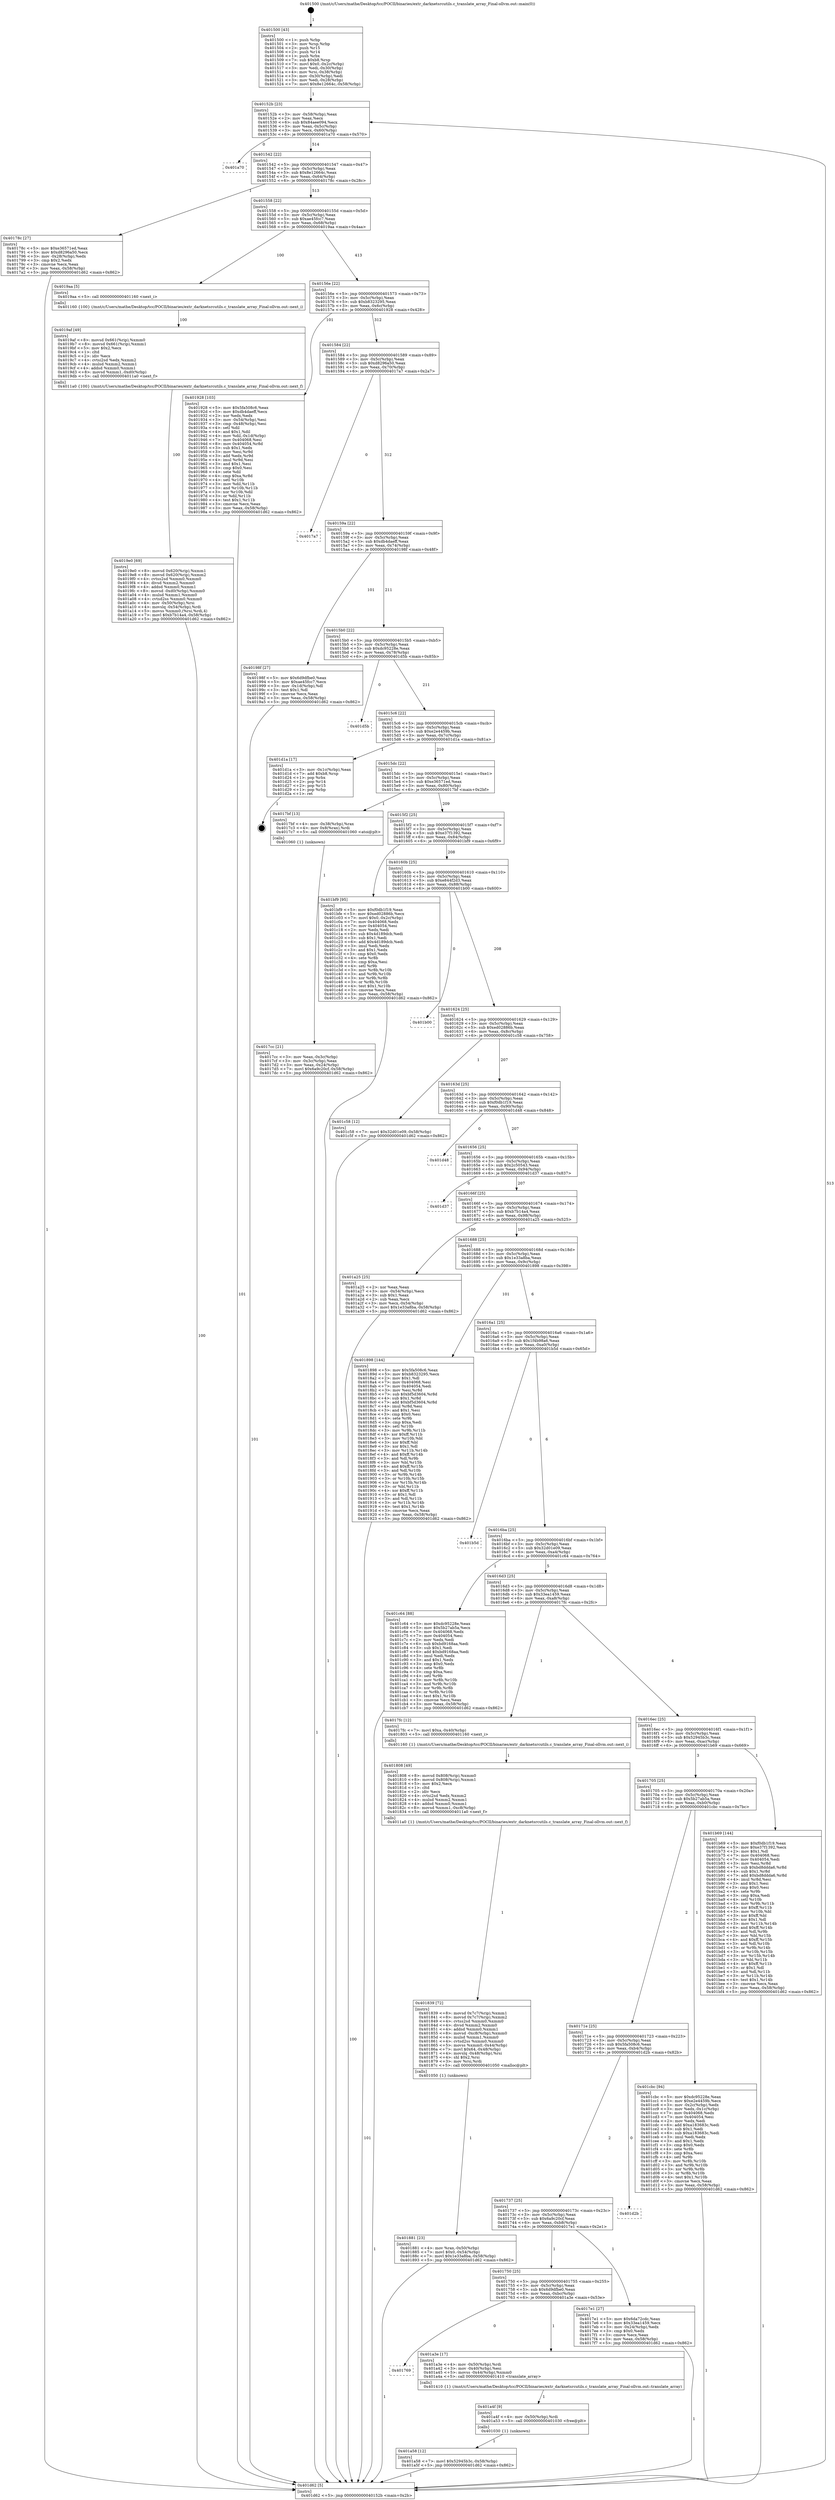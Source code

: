 digraph "0x401500" {
  label = "0x401500 (/mnt/c/Users/mathe/Desktop/tcc/POCII/binaries/extr_darknetsrcutils.c_translate_array_Final-ollvm.out::main(0))"
  labelloc = "t"
  node[shape=record]

  Entry [label="",width=0.3,height=0.3,shape=circle,fillcolor=black,style=filled]
  "0x40152b" [label="{
     0x40152b [23]\l
     | [instrs]\l
     &nbsp;&nbsp;0x40152b \<+3\>: mov -0x58(%rbp),%eax\l
     &nbsp;&nbsp;0x40152e \<+2\>: mov %eax,%ecx\l
     &nbsp;&nbsp;0x401530 \<+6\>: sub $0x84aee094,%ecx\l
     &nbsp;&nbsp;0x401536 \<+3\>: mov %eax,-0x5c(%rbp)\l
     &nbsp;&nbsp;0x401539 \<+3\>: mov %ecx,-0x60(%rbp)\l
     &nbsp;&nbsp;0x40153c \<+6\>: je 0000000000401a70 \<main+0x570\>\l
  }"]
  "0x401a70" [label="{
     0x401a70\l
  }", style=dashed]
  "0x401542" [label="{
     0x401542 [22]\l
     | [instrs]\l
     &nbsp;&nbsp;0x401542 \<+5\>: jmp 0000000000401547 \<main+0x47\>\l
     &nbsp;&nbsp;0x401547 \<+3\>: mov -0x5c(%rbp),%eax\l
     &nbsp;&nbsp;0x40154a \<+5\>: sub $0x8e12664c,%eax\l
     &nbsp;&nbsp;0x40154f \<+3\>: mov %eax,-0x64(%rbp)\l
     &nbsp;&nbsp;0x401552 \<+6\>: je 000000000040178c \<main+0x28c\>\l
  }"]
  Exit [label="",width=0.3,height=0.3,shape=circle,fillcolor=black,style=filled,peripheries=2]
  "0x40178c" [label="{
     0x40178c [27]\l
     | [instrs]\l
     &nbsp;&nbsp;0x40178c \<+5\>: mov $0xe36571ed,%eax\l
     &nbsp;&nbsp;0x401791 \<+5\>: mov $0xd8296a50,%ecx\l
     &nbsp;&nbsp;0x401796 \<+3\>: mov -0x28(%rbp),%edx\l
     &nbsp;&nbsp;0x401799 \<+3\>: cmp $0x2,%edx\l
     &nbsp;&nbsp;0x40179c \<+3\>: cmovne %ecx,%eax\l
     &nbsp;&nbsp;0x40179f \<+3\>: mov %eax,-0x58(%rbp)\l
     &nbsp;&nbsp;0x4017a2 \<+5\>: jmp 0000000000401d62 \<main+0x862\>\l
  }"]
  "0x401558" [label="{
     0x401558 [22]\l
     | [instrs]\l
     &nbsp;&nbsp;0x401558 \<+5\>: jmp 000000000040155d \<main+0x5d\>\l
     &nbsp;&nbsp;0x40155d \<+3\>: mov -0x5c(%rbp),%eax\l
     &nbsp;&nbsp;0x401560 \<+5\>: sub $0xae45fcc7,%eax\l
     &nbsp;&nbsp;0x401565 \<+3\>: mov %eax,-0x68(%rbp)\l
     &nbsp;&nbsp;0x401568 \<+6\>: je 00000000004019aa \<main+0x4aa\>\l
  }"]
  "0x401d62" [label="{
     0x401d62 [5]\l
     | [instrs]\l
     &nbsp;&nbsp;0x401d62 \<+5\>: jmp 000000000040152b \<main+0x2b\>\l
  }"]
  "0x401500" [label="{
     0x401500 [43]\l
     | [instrs]\l
     &nbsp;&nbsp;0x401500 \<+1\>: push %rbp\l
     &nbsp;&nbsp;0x401501 \<+3\>: mov %rsp,%rbp\l
     &nbsp;&nbsp;0x401504 \<+2\>: push %r15\l
     &nbsp;&nbsp;0x401506 \<+2\>: push %r14\l
     &nbsp;&nbsp;0x401508 \<+1\>: push %rbx\l
     &nbsp;&nbsp;0x401509 \<+7\>: sub $0xb8,%rsp\l
     &nbsp;&nbsp;0x401510 \<+7\>: movl $0x0,-0x2c(%rbp)\l
     &nbsp;&nbsp;0x401517 \<+3\>: mov %edi,-0x30(%rbp)\l
     &nbsp;&nbsp;0x40151a \<+4\>: mov %rsi,-0x38(%rbp)\l
     &nbsp;&nbsp;0x40151e \<+3\>: mov -0x30(%rbp),%edi\l
     &nbsp;&nbsp;0x401521 \<+3\>: mov %edi,-0x28(%rbp)\l
     &nbsp;&nbsp;0x401524 \<+7\>: movl $0x8e12664c,-0x58(%rbp)\l
  }"]
  "0x401a58" [label="{
     0x401a58 [12]\l
     | [instrs]\l
     &nbsp;&nbsp;0x401a58 \<+7\>: movl $0x52945b3c,-0x58(%rbp)\l
     &nbsp;&nbsp;0x401a5f \<+5\>: jmp 0000000000401d62 \<main+0x862\>\l
  }"]
  "0x4019aa" [label="{
     0x4019aa [5]\l
     | [instrs]\l
     &nbsp;&nbsp;0x4019aa \<+5\>: call 0000000000401160 \<next_i\>\l
     | [calls]\l
     &nbsp;&nbsp;0x401160 \{100\} (/mnt/c/Users/mathe/Desktop/tcc/POCII/binaries/extr_darknetsrcutils.c_translate_array_Final-ollvm.out::next_i)\l
  }"]
  "0x40156e" [label="{
     0x40156e [22]\l
     | [instrs]\l
     &nbsp;&nbsp;0x40156e \<+5\>: jmp 0000000000401573 \<main+0x73\>\l
     &nbsp;&nbsp;0x401573 \<+3\>: mov -0x5c(%rbp),%eax\l
     &nbsp;&nbsp;0x401576 \<+5\>: sub $0xb8323295,%eax\l
     &nbsp;&nbsp;0x40157b \<+3\>: mov %eax,-0x6c(%rbp)\l
     &nbsp;&nbsp;0x40157e \<+6\>: je 0000000000401928 \<main+0x428\>\l
  }"]
  "0x401a4f" [label="{
     0x401a4f [9]\l
     | [instrs]\l
     &nbsp;&nbsp;0x401a4f \<+4\>: mov -0x50(%rbp),%rdi\l
     &nbsp;&nbsp;0x401a53 \<+5\>: call 0000000000401030 \<free@plt\>\l
     | [calls]\l
     &nbsp;&nbsp;0x401030 \{1\} (unknown)\l
  }"]
  "0x401928" [label="{
     0x401928 [103]\l
     | [instrs]\l
     &nbsp;&nbsp;0x401928 \<+5\>: mov $0x5fa508c6,%eax\l
     &nbsp;&nbsp;0x40192d \<+5\>: mov $0xdb4daeff,%ecx\l
     &nbsp;&nbsp;0x401932 \<+2\>: xor %edx,%edx\l
     &nbsp;&nbsp;0x401934 \<+3\>: mov -0x54(%rbp),%esi\l
     &nbsp;&nbsp;0x401937 \<+3\>: cmp -0x48(%rbp),%esi\l
     &nbsp;&nbsp;0x40193a \<+4\>: setl %dil\l
     &nbsp;&nbsp;0x40193e \<+4\>: and $0x1,%dil\l
     &nbsp;&nbsp;0x401942 \<+4\>: mov %dil,-0x1d(%rbp)\l
     &nbsp;&nbsp;0x401946 \<+7\>: mov 0x404068,%esi\l
     &nbsp;&nbsp;0x40194d \<+8\>: mov 0x404054,%r8d\l
     &nbsp;&nbsp;0x401955 \<+3\>: sub $0x1,%edx\l
     &nbsp;&nbsp;0x401958 \<+3\>: mov %esi,%r9d\l
     &nbsp;&nbsp;0x40195b \<+3\>: add %edx,%r9d\l
     &nbsp;&nbsp;0x40195e \<+4\>: imul %r9d,%esi\l
     &nbsp;&nbsp;0x401962 \<+3\>: and $0x1,%esi\l
     &nbsp;&nbsp;0x401965 \<+3\>: cmp $0x0,%esi\l
     &nbsp;&nbsp;0x401968 \<+4\>: sete %dil\l
     &nbsp;&nbsp;0x40196c \<+4\>: cmp $0xa,%r8d\l
     &nbsp;&nbsp;0x401970 \<+4\>: setl %r10b\l
     &nbsp;&nbsp;0x401974 \<+3\>: mov %dil,%r11b\l
     &nbsp;&nbsp;0x401977 \<+3\>: and %r10b,%r11b\l
     &nbsp;&nbsp;0x40197a \<+3\>: xor %r10b,%dil\l
     &nbsp;&nbsp;0x40197d \<+3\>: or %dil,%r11b\l
     &nbsp;&nbsp;0x401980 \<+4\>: test $0x1,%r11b\l
     &nbsp;&nbsp;0x401984 \<+3\>: cmovne %ecx,%eax\l
     &nbsp;&nbsp;0x401987 \<+3\>: mov %eax,-0x58(%rbp)\l
     &nbsp;&nbsp;0x40198a \<+5\>: jmp 0000000000401d62 \<main+0x862\>\l
  }"]
  "0x401584" [label="{
     0x401584 [22]\l
     | [instrs]\l
     &nbsp;&nbsp;0x401584 \<+5\>: jmp 0000000000401589 \<main+0x89\>\l
     &nbsp;&nbsp;0x401589 \<+3\>: mov -0x5c(%rbp),%eax\l
     &nbsp;&nbsp;0x40158c \<+5\>: sub $0xd8296a50,%eax\l
     &nbsp;&nbsp;0x401591 \<+3\>: mov %eax,-0x70(%rbp)\l
     &nbsp;&nbsp;0x401594 \<+6\>: je 00000000004017a7 \<main+0x2a7\>\l
  }"]
  "0x401769" [label="{
     0x401769\l
  }", style=dashed]
  "0x4017a7" [label="{
     0x4017a7\l
  }", style=dashed]
  "0x40159a" [label="{
     0x40159a [22]\l
     | [instrs]\l
     &nbsp;&nbsp;0x40159a \<+5\>: jmp 000000000040159f \<main+0x9f\>\l
     &nbsp;&nbsp;0x40159f \<+3\>: mov -0x5c(%rbp),%eax\l
     &nbsp;&nbsp;0x4015a2 \<+5\>: sub $0xdb4daeff,%eax\l
     &nbsp;&nbsp;0x4015a7 \<+3\>: mov %eax,-0x74(%rbp)\l
     &nbsp;&nbsp;0x4015aa \<+6\>: je 000000000040198f \<main+0x48f\>\l
  }"]
  "0x401a3e" [label="{
     0x401a3e [17]\l
     | [instrs]\l
     &nbsp;&nbsp;0x401a3e \<+4\>: mov -0x50(%rbp),%rdi\l
     &nbsp;&nbsp;0x401a42 \<+3\>: mov -0x40(%rbp),%esi\l
     &nbsp;&nbsp;0x401a45 \<+5\>: movss -0x44(%rbp),%xmm0\l
     &nbsp;&nbsp;0x401a4a \<+5\>: call 0000000000401410 \<translate_array\>\l
     | [calls]\l
     &nbsp;&nbsp;0x401410 \{1\} (/mnt/c/Users/mathe/Desktop/tcc/POCII/binaries/extr_darknetsrcutils.c_translate_array_Final-ollvm.out::translate_array)\l
  }"]
  "0x40198f" [label="{
     0x40198f [27]\l
     | [instrs]\l
     &nbsp;&nbsp;0x40198f \<+5\>: mov $0x6d9dfbe0,%eax\l
     &nbsp;&nbsp;0x401994 \<+5\>: mov $0xae45fcc7,%ecx\l
     &nbsp;&nbsp;0x401999 \<+3\>: mov -0x1d(%rbp),%dl\l
     &nbsp;&nbsp;0x40199c \<+3\>: test $0x1,%dl\l
     &nbsp;&nbsp;0x40199f \<+3\>: cmovne %ecx,%eax\l
     &nbsp;&nbsp;0x4019a2 \<+3\>: mov %eax,-0x58(%rbp)\l
     &nbsp;&nbsp;0x4019a5 \<+5\>: jmp 0000000000401d62 \<main+0x862\>\l
  }"]
  "0x4015b0" [label="{
     0x4015b0 [22]\l
     | [instrs]\l
     &nbsp;&nbsp;0x4015b0 \<+5\>: jmp 00000000004015b5 \<main+0xb5\>\l
     &nbsp;&nbsp;0x4015b5 \<+3\>: mov -0x5c(%rbp),%eax\l
     &nbsp;&nbsp;0x4015b8 \<+5\>: sub $0xdc95228e,%eax\l
     &nbsp;&nbsp;0x4015bd \<+3\>: mov %eax,-0x78(%rbp)\l
     &nbsp;&nbsp;0x4015c0 \<+6\>: je 0000000000401d5b \<main+0x85b\>\l
  }"]
  "0x4019e0" [label="{
     0x4019e0 [69]\l
     | [instrs]\l
     &nbsp;&nbsp;0x4019e0 \<+8\>: movsd 0x620(%rip),%xmm1\l
     &nbsp;&nbsp;0x4019e8 \<+8\>: movsd 0x620(%rip),%xmm2\l
     &nbsp;&nbsp;0x4019f0 \<+4\>: cvtss2sd %xmm0,%xmm0\l
     &nbsp;&nbsp;0x4019f4 \<+4\>: divsd %xmm2,%xmm0\l
     &nbsp;&nbsp;0x4019f8 \<+4\>: addsd %xmm0,%xmm1\l
     &nbsp;&nbsp;0x4019fc \<+8\>: movsd -0xd0(%rbp),%xmm0\l
     &nbsp;&nbsp;0x401a04 \<+4\>: mulsd %xmm1,%xmm0\l
     &nbsp;&nbsp;0x401a08 \<+4\>: cvtsd2ss %xmm0,%xmm0\l
     &nbsp;&nbsp;0x401a0c \<+4\>: mov -0x50(%rbp),%rsi\l
     &nbsp;&nbsp;0x401a10 \<+4\>: movslq -0x54(%rbp),%rdi\l
     &nbsp;&nbsp;0x401a14 \<+5\>: movss %xmm0,(%rsi,%rdi,4)\l
     &nbsp;&nbsp;0x401a19 \<+7\>: movl $0xb7b14a4,-0x58(%rbp)\l
     &nbsp;&nbsp;0x401a20 \<+5\>: jmp 0000000000401d62 \<main+0x862\>\l
  }"]
  "0x401d5b" [label="{
     0x401d5b\l
  }", style=dashed]
  "0x4015c6" [label="{
     0x4015c6 [22]\l
     | [instrs]\l
     &nbsp;&nbsp;0x4015c6 \<+5\>: jmp 00000000004015cb \<main+0xcb\>\l
     &nbsp;&nbsp;0x4015cb \<+3\>: mov -0x5c(%rbp),%eax\l
     &nbsp;&nbsp;0x4015ce \<+5\>: sub $0xe2e4459b,%eax\l
     &nbsp;&nbsp;0x4015d3 \<+3\>: mov %eax,-0x7c(%rbp)\l
     &nbsp;&nbsp;0x4015d6 \<+6\>: je 0000000000401d1a \<main+0x81a\>\l
  }"]
  "0x4019af" [label="{
     0x4019af [49]\l
     | [instrs]\l
     &nbsp;&nbsp;0x4019af \<+8\>: movsd 0x661(%rip),%xmm0\l
     &nbsp;&nbsp;0x4019b7 \<+8\>: movsd 0x661(%rip),%xmm1\l
     &nbsp;&nbsp;0x4019bf \<+5\>: mov $0x2,%ecx\l
     &nbsp;&nbsp;0x4019c4 \<+1\>: cltd\l
     &nbsp;&nbsp;0x4019c5 \<+2\>: idiv %ecx\l
     &nbsp;&nbsp;0x4019c7 \<+4\>: cvtsi2sd %edx,%xmm2\l
     &nbsp;&nbsp;0x4019cb \<+4\>: mulsd %xmm2,%xmm1\l
     &nbsp;&nbsp;0x4019cf \<+4\>: addsd %xmm0,%xmm1\l
     &nbsp;&nbsp;0x4019d3 \<+8\>: movsd %xmm1,-0xd0(%rbp)\l
     &nbsp;&nbsp;0x4019db \<+5\>: call 00000000004011a0 \<next_f\>\l
     | [calls]\l
     &nbsp;&nbsp;0x4011a0 \{100\} (/mnt/c/Users/mathe/Desktop/tcc/POCII/binaries/extr_darknetsrcutils.c_translate_array_Final-ollvm.out::next_f)\l
  }"]
  "0x401d1a" [label="{
     0x401d1a [17]\l
     | [instrs]\l
     &nbsp;&nbsp;0x401d1a \<+3\>: mov -0x1c(%rbp),%eax\l
     &nbsp;&nbsp;0x401d1d \<+7\>: add $0xb8,%rsp\l
     &nbsp;&nbsp;0x401d24 \<+1\>: pop %rbx\l
     &nbsp;&nbsp;0x401d25 \<+2\>: pop %r14\l
     &nbsp;&nbsp;0x401d27 \<+2\>: pop %r15\l
     &nbsp;&nbsp;0x401d29 \<+1\>: pop %rbp\l
     &nbsp;&nbsp;0x401d2a \<+1\>: ret\l
  }"]
  "0x4015dc" [label="{
     0x4015dc [22]\l
     | [instrs]\l
     &nbsp;&nbsp;0x4015dc \<+5\>: jmp 00000000004015e1 \<main+0xe1\>\l
     &nbsp;&nbsp;0x4015e1 \<+3\>: mov -0x5c(%rbp),%eax\l
     &nbsp;&nbsp;0x4015e4 \<+5\>: sub $0xe36571ed,%eax\l
     &nbsp;&nbsp;0x4015e9 \<+3\>: mov %eax,-0x80(%rbp)\l
     &nbsp;&nbsp;0x4015ec \<+6\>: je 00000000004017bf \<main+0x2bf\>\l
  }"]
  "0x401881" [label="{
     0x401881 [23]\l
     | [instrs]\l
     &nbsp;&nbsp;0x401881 \<+4\>: mov %rax,-0x50(%rbp)\l
     &nbsp;&nbsp;0x401885 \<+7\>: movl $0x0,-0x54(%rbp)\l
     &nbsp;&nbsp;0x40188c \<+7\>: movl $0x1e33a8ba,-0x58(%rbp)\l
     &nbsp;&nbsp;0x401893 \<+5\>: jmp 0000000000401d62 \<main+0x862\>\l
  }"]
  "0x4017bf" [label="{
     0x4017bf [13]\l
     | [instrs]\l
     &nbsp;&nbsp;0x4017bf \<+4\>: mov -0x38(%rbp),%rax\l
     &nbsp;&nbsp;0x4017c3 \<+4\>: mov 0x8(%rax),%rdi\l
     &nbsp;&nbsp;0x4017c7 \<+5\>: call 0000000000401060 \<atoi@plt\>\l
     | [calls]\l
     &nbsp;&nbsp;0x401060 \{1\} (unknown)\l
  }"]
  "0x4015f2" [label="{
     0x4015f2 [25]\l
     | [instrs]\l
     &nbsp;&nbsp;0x4015f2 \<+5\>: jmp 00000000004015f7 \<main+0xf7\>\l
     &nbsp;&nbsp;0x4015f7 \<+3\>: mov -0x5c(%rbp),%eax\l
     &nbsp;&nbsp;0x4015fa \<+5\>: sub $0xe37f1392,%eax\l
     &nbsp;&nbsp;0x4015ff \<+6\>: mov %eax,-0x84(%rbp)\l
     &nbsp;&nbsp;0x401605 \<+6\>: je 0000000000401bf9 \<main+0x6f9\>\l
  }"]
  "0x4017cc" [label="{
     0x4017cc [21]\l
     | [instrs]\l
     &nbsp;&nbsp;0x4017cc \<+3\>: mov %eax,-0x3c(%rbp)\l
     &nbsp;&nbsp;0x4017cf \<+3\>: mov -0x3c(%rbp),%eax\l
     &nbsp;&nbsp;0x4017d2 \<+3\>: mov %eax,-0x24(%rbp)\l
     &nbsp;&nbsp;0x4017d5 \<+7\>: movl $0x6a9c20cf,-0x58(%rbp)\l
     &nbsp;&nbsp;0x4017dc \<+5\>: jmp 0000000000401d62 \<main+0x862\>\l
  }"]
  "0x401839" [label="{
     0x401839 [72]\l
     | [instrs]\l
     &nbsp;&nbsp;0x401839 \<+8\>: movsd 0x7c7(%rip),%xmm1\l
     &nbsp;&nbsp;0x401841 \<+8\>: movsd 0x7c7(%rip),%xmm2\l
     &nbsp;&nbsp;0x401849 \<+4\>: cvtss2sd %xmm0,%xmm0\l
     &nbsp;&nbsp;0x40184d \<+4\>: divsd %xmm2,%xmm0\l
     &nbsp;&nbsp;0x401851 \<+4\>: addsd %xmm0,%xmm1\l
     &nbsp;&nbsp;0x401855 \<+8\>: movsd -0xc8(%rbp),%xmm0\l
     &nbsp;&nbsp;0x40185d \<+4\>: mulsd %xmm1,%xmm0\l
     &nbsp;&nbsp;0x401861 \<+4\>: cvtsd2ss %xmm0,%xmm0\l
     &nbsp;&nbsp;0x401865 \<+5\>: movss %xmm0,-0x44(%rbp)\l
     &nbsp;&nbsp;0x40186a \<+7\>: movl $0x64,-0x48(%rbp)\l
     &nbsp;&nbsp;0x401871 \<+4\>: movslq -0x48(%rbp),%rsi\l
     &nbsp;&nbsp;0x401875 \<+4\>: shl $0x2,%rsi\l
     &nbsp;&nbsp;0x401879 \<+3\>: mov %rsi,%rdi\l
     &nbsp;&nbsp;0x40187c \<+5\>: call 0000000000401050 \<malloc@plt\>\l
     | [calls]\l
     &nbsp;&nbsp;0x401050 \{1\} (unknown)\l
  }"]
  "0x401bf9" [label="{
     0x401bf9 [95]\l
     | [instrs]\l
     &nbsp;&nbsp;0x401bf9 \<+5\>: mov $0xf0db1f19,%eax\l
     &nbsp;&nbsp;0x401bfe \<+5\>: mov $0xed02886b,%ecx\l
     &nbsp;&nbsp;0x401c03 \<+7\>: movl $0x0,-0x2c(%rbp)\l
     &nbsp;&nbsp;0x401c0a \<+7\>: mov 0x404068,%edx\l
     &nbsp;&nbsp;0x401c11 \<+7\>: mov 0x404054,%esi\l
     &nbsp;&nbsp;0x401c18 \<+2\>: mov %edx,%edi\l
     &nbsp;&nbsp;0x401c1a \<+6\>: sub $0x4d189dcb,%edi\l
     &nbsp;&nbsp;0x401c20 \<+3\>: sub $0x1,%edi\l
     &nbsp;&nbsp;0x401c23 \<+6\>: add $0x4d189dcb,%edi\l
     &nbsp;&nbsp;0x401c29 \<+3\>: imul %edi,%edx\l
     &nbsp;&nbsp;0x401c2c \<+3\>: and $0x1,%edx\l
     &nbsp;&nbsp;0x401c2f \<+3\>: cmp $0x0,%edx\l
     &nbsp;&nbsp;0x401c32 \<+4\>: sete %r8b\l
     &nbsp;&nbsp;0x401c36 \<+3\>: cmp $0xa,%esi\l
     &nbsp;&nbsp;0x401c39 \<+4\>: setl %r9b\l
     &nbsp;&nbsp;0x401c3d \<+3\>: mov %r8b,%r10b\l
     &nbsp;&nbsp;0x401c40 \<+3\>: and %r9b,%r10b\l
     &nbsp;&nbsp;0x401c43 \<+3\>: xor %r9b,%r8b\l
     &nbsp;&nbsp;0x401c46 \<+3\>: or %r8b,%r10b\l
     &nbsp;&nbsp;0x401c49 \<+4\>: test $0x1,%r10b\l
     &nbsp;&nbsp;0x401c4d \<+3\>: cmovne %ecx,%eax\l
     &nbsp;&nbsp;0x401c50 \<+3\>: mov %eax,-0x58(%rbp)\l
     &nbsp;&nbsp;0x401c53 \<+5\>: jmp 0000000000401d62 \<main+0x862\>\l
  }"]
  "0x40160b" [label="{
     0x40160b [25]\l
     | [instrs]\l
     &nbsp;&nbsp;0x40160b \<+5\>: jmp 0000000000401610 \<main+0x110\>\l
     &nbsp;&nbsp;0x401610 \<+3\>: mov -0x5c(%rbp),%eax\l
     &nbsp;&nbsp;0x401613 \<+5\>: sub $0xe844f2d3,%eax\l
     &nbsp;&nbsp;0x401618 \<+6\>: mov %eax,-0x88(%rbp)\l
     &nbsp;&nbsp;0x40161e \<+6\>: je 0000000000401b00 \<main+0x600\>\l
  }"]
  "0x401808" [label="{
     0x401808 [49]\l
     | [instrs]\l
     &nbsp;&nbsp;0x401808 \<+8\>: movsd 0x808(%rip),%xmm0\l
     &nbsp;&nbsp;0x401810 \<+8\>: movsd 0x808(%rip),%xmm1\l
     &nbsp;&nbsp;0x401818 \<+5\>: mov $0x2,%ecx\l
     &nbsp;&nbsp;0x40181d \<+1\>: cltd\l
     &nbsp;&nbsp;0x40181e \<+2\>: idiv %ecx\l
     &nbsp;&nbsp;0x401820 \<+4\>: cvtsi2sd %edx,%xmm2\l
     &nbsp;&nbsp;0x401824 \<+4\>: mulsd %xmm2,%xmm1\l
     &nbsp;&nbsp;0x401828 \<+4\>: addsd %xmm0,%xmm1\l
     &nbsp;&nbsp;0x40182c \<+8\>: movsd %xmm1,-0xc8(%rbp)\l
     &nbsp;&nbsp;0x401834 \<+5\>: call 00000000004011a0 \<next_f\>\l
     | [calls]\l
     &nbsp;&nbsp;0x4011a0 \{1\} (/mnt/c/Users/mathe/Desktop/tcc/POCII/binaries/extr_darknetsrcutils.c_translate_array_Final-ollvm.out::next_f)\l
  }"]
  "0x401b00" [label="{
     0x401b00\l
  }", style=dashed]
  "0x401624" [label="{
     0x401624 [25]\l
     | [instrs]\l
     &nbsp;&nbsp;0x401624 \<+5\>: jmp 0000000000401629 \<main+0x129\>\l
     &nbsp;&nbsp;0x401629 \<+3\>: mov -0x5c(%rbp),%eax\l
     &nbsp;&nbsp;0x40162c \<+5\>: sub $0xed02886b,%eax\l
     &nbsp;&nbsp;0x401631 \<+6\>: mov %eax,-0x8c(%rbp)\l
     &nbsp;&nbsp;0x401637 \<+6\>: je 0000000000401c58 \<main+0x758\>\l
  }"]
  "0x401750" [label="{
     0x401750 [25]\l
     | [instrs]\l
     &nbsp;&nbsp;0x401750 \<+5\>: jmp 0000000000401755 \<main+0x255\>\l
     &nbsp;&nbsp;0x401755 \<+3\>: mov -0x5c(%rbp),%eax\l
     &nbsp;&nbsp;0x401758 \<+5\>: sub $0x6d9dfbe0,%eax\l
     &nbsp;&nbsp;0x40175d \<+6\>: mov %eax,-0xbc(%rbp)\l
     &nbsp;&nbsp;0x401763 \<+6\>: je 0000000000401a3e \<main+0x53e\>\l
  }"]
  "0x401c58" [label="{
     0x401c58 [12]\l
     | [instrs]\l
     &nbsp;&nbsp;0x401c58 \<+7\>: movl $0x32d01e09,-0x58(%rbp)\l
     &nbsp;&nbsp;0x401c5f \<+5\>: jmp 0000000000401d62 \<main+0x862\>\l
  }"]
  "0x40163d" [label="{
     0x40163d [25]\l
     | [instrs]\l
     &nbsp;&nbsp;0x40163d \<+5\>: jmp 0000000000401642 \<main+0x142\>\l
     &nbsp;&nbsp;0x401642 \<+3\>: mov -0x5c(%rbp),%eax\l
     &nbsp;&nbsp;0x401645 \<+5\>: sub $0xf0db1f19,%eax\l
     &nbsp;&nbsp;0x40164a \<+6\>: mov %eax,-0x90(%rbp)\l
     &nbsp;&nbsp;0x401650 \<+6\>: je 0000000000401d48 \<main+0x848\>\l
  }"]
  "0x4017e1" [label="{
     0x4017e1 [27]\l
     | [instrs]\l
     &nbsp;&nbsp;0x4017e1 \<+5\>: mov $0x6da72cdc,%eax\l
     &nbsp;&nbsp;0x4017e6 \<+5\>: mov $0x33ea1459,%ecx\l
     &nbsp;&nbsp;0x4017eb \<+3\>: mov -0x24(%rbp),%edx\l
     &nbsp;&nbsp;0x4017ee \<+3\>: cmp $0x0,%edx\l
     &nbsp;&nbsp;0x4017f1 \<+3\>: cmove %ecx,%eax\l
     &nbsp;&nbsp;0x4017f4 \<+3\>: mov %eax,-0x58(%rbp)\l
     &nbsp;&nbsp;0x4017f7 \<+5\>: jmp 0000000000401d62 \<main+0x862\>\l
  }"]
  "0x401d48" [label="{
     0x401d48\l
  }", style=dashed]
  "0x401656" [label="{
     0x401656 [25]\l
     | [instrs]\l
     &nbsp;&nbsp;0x401656 \<+5\>: jmp 000000000040165b \<main+0x15b\>\l
     &nbsp;&nbsp;0x40165b \<+3\>: mov -0x5c(%rbp),%eax\l
     &nbsp;&nbsp;0x40165e \<+5\>: sub $0x2c50543,%eax\l
     &nbsp;&nbsp;0x401663 \<+6\>: mov %eax,-0x94(%rbp)\l
     &nbsp;&nbsp;0x401669 \<+6\>: je 0000000000401d37 \<main+0x837\>\l
  }"]
  "0x401737" [label="{
     0x401737 [25]\l
     | [instrs]\l
     &nbsp;&nbsp;0x401737 \<+5\>: jmp 000000000040173c \<main+0x23c\>\l
     &nbsp;&nbsp;0x40173c \<+3\>: mov -0x5c(%rbp),%eax\l
     &nbsp;&nbsp;0x40173f \<+5\>: sub $0x6a9c20cf,%eax\l
     &nbsp;&nbsp;0x401744 \<+6\>: mov %eax,-0xb8(%rbp)\l
     &nbsp;&nbsp;0x40174a \<+6\>: je 00000000004017e1 \<main+0x2e1\>\l
  }"]
  "0x401d37" [label="{
     0x401d37\l
  }", style=dashed]
  "0x40166f" [label="{
     0x40166f [25]\l
     | [instrs]\l
     &nbsp;&nbsp;0x40166f \<+5\>: jmp 0000000000401674 \<main+0x174\>\l
     &nbsp;&nbsp;0x401674 \<+3\>: mov -0x5c(%rbp),%eax\l
     &nbsp;&nbsp;0x401677 \<+5\>: sub $0xb7b14a4,%eax\l
     &nbsp;&nbsp;0x40167c \<+6\>: mov %eax,-0x98(%rbp)\l
     &nbsp;&nbsp;0x401682 \<+6\>: je 0000000000401a25 \<main+0x525\>\l
  }"]
  "0x401d2b" [label="{
     0x401d2b\l
  }", style=dashed]
  "0x401a25" [label="{
     0x401a25 [25]\l
     | [instrs]\l
     &nbsp;&nbsp;0x401a25 \<+2\>: xor %eax,%eax\l
     &nbsp;&nbsp;0x401a27 \<+3\>: mov -0x54(%rbp),%ecx\l
     &nbsp;&nbsp;0x401a2a \<+3\>: sub $0x1,%eax\l
     &nbsp;&nbsp;0x401a2d \<+2\>: sub %eax,%ecx\l
     &nbsp;&nbsp;0x401a2f \<+3\>: mov %ecx,-0x54(%rbp)\l
     &nbsp;&nbsp;0x401a32 \<+7\>: movl $0x1e33a8ba,-0x58(%rbp)\l
     &nbsp;&nbsp;0x401a39 \<+5\>: jmp 0000000000401d62 \<main+0x862\>\l
  }"]
  "0x401688" [label="{
     0x401688 [25]\l
     | [instrs]\l
     &nbsp;&nbsp;0x401688 \<+5\>: jmp 000000000040168d \<main+0x18d\>\l
     &nbsp;&nbsp;0x40168d \<+3\>: mov -0x5c(%rbp),%eax\l
     &nbsp;&nbsp;0x401690 \<+5\>: sub $0x1e33a8ba,%eax\l
     &nbsp;&nbsp;0x401695 \<+6\>: mov %eax,-0x9c(%rbp)\l
     &nbsp;&nbsp;0x40169b \<+6\>: je 0000000000401898 \<main+0x398\>\l
  }"]
  "0x40171e" [label="{
     0x40171e [25]\l
     | [instrs]\l
     &nbsp;&nbsp;0x40171e \<+5\>: jmp 0000000000401723 \<main+0x223\>\l
     &nbsp;&nbsp;0x401723 \<+3\>: mov -0x5c(%rbp),%eax\l
     &nbsp;&nbsp;0x401726 \<+5\>: sub $0x5fa508c6,%eax\l
     &nbsp;&nbsp;0x40172b \<+6\>: mov %eax,-0xb4(%rbp)\l
     &nbsp;&nbsp;0x401731 \<+6\>: je 0000000000401d2b \<main+0x82b\>\l
  }"]
  "0x401898" [label="{
     0x401898 [144]\l
     | [instrs]\l
     &nbsp;&nbsp;0x401898 \<+5\>: mov $0x5fa508c6,%eax\l
     &nbsp;&nbsp;0x40189d \<+5\>: mov $0xb8323295,%ecx\l
     &nbsp;&nbsp;0x4018a2 \<+2\>: mov $0x1,%dl\l
     &nbsp;&nbsp;0x4018a4 \<+7\>: mov 0x404068,%esi\l
     &nbsp;&nbsp;0x4018ab \<+7\>: mov 0x404054,%edi\l
     &nbsp;&nbsp;0x4018b2 \<+3\>: mov %esi,%r8d\l
     &nbsp;&nbsp;0x4018b5 \<+7\>: sub $0xbf5d3604,%r8d\l
     &nbsp;&nbsp;0x4018bc \<+4\>: sub $0x1,%r8d\l
     &nbsp;&nbsp;0x4018c0 \<+7\>: add $0xbf5d3604,%r8d\l
     &nbsp;&nbsp;0x4018c7 \<+4\>: imul %r8d,%esi\l
     &nbsp;&nbsp;0x4018cb \<+3\>: and $0x1,%esi\l
     &nbsp;&nbsp;0x4018ce \<+3\>: cmp $0x0,%esi\l
     &nbsp;&nbsp;0x4018d1 \<+4\>: sete %r9b\l
     &nbsp;&nbsp;0x4018d5 \<+3\>: cmp $0xa,%edi\l
     &nbsp;&nbsp;0x4018d8 \<+4\>: setl %r10b\l
     &nbsp;&nbsp;0x4018dc \<+3\>: mov %r9b,%r11b\l
     &nbsp;&nbsp;0x4018df \<+4\>: xor $0xff,%r11b\l
     &nbsp;&nbsp;0x4018e3 \<+3\>: mov %r10b,%bl\l
     &nbsp;&nbsp;0x4018e6 \<+3\>: xor $0xff,%bl\l
     &nbsp;&nbsp;0x4018e9 \<+3\>: xor $0x1,%dl\l
     &nbsp;&nbsp;0x4018ec \<+3\>: mov %r11b,%r14b\l
     &nbsp;&nbsp;0x4018ef \<+4\>: and $0xff,%r14b\l
     &nbsp;&nbsp;0x4018f3 \<+3\>: and %dl,%r9b\l
     &nbsp;&nbsp;0x4018f6 \<+3\>: mov %bl,%r15b\l
     &nbsp;&nbsp;0x4018f9 \<+4\>: and $0xff,%r15b\l
     &nbsp;&nbsp;0x4018fd \<+3\>: and %dl,%r10b\l
     &nbsp;&nbsp;0x401900 \<+3\>: or %r9b,%r14b\l
     &nbsp;&nbsp;0x401903 \<+3\>: or %r10b,%r15b\l
     &nbsp;&nbsp;0x401906 \<+3\>: xor %r15b,%r14b\l
     &nbsp;&nbsp;0x401909 \<+3\>: or %bl,%r11b\l
     &nbsp;&nbsp;0x40190c \<+4\>: xor $0xff,%r11b\l
     &nbsp;&nbsp;0x401910 \<+3\>: or $0x1,%dl\l
     &nbsp;&nbsp;0x401913 \<+3\>: and %dl,%r11b\l
     &nbsp;&nbsp;0x401916 \<+3\>: or %r11b,%r14b\l
     &nbsp;&nbsp;0x401919 \<+4\>: test $0x1,%r14b\l
     &nbsp;&nbsp;0x40191d \<+3\>: cmovne %ecx,%eax\l
     &nbsp;&nbsp;0x401920 \<+3\>: mov %eax,-0x58(%rbp)\l
     &nbsp;&nbsp;0x401923 \<+5\>: jmp 0000000000401d62 \<main+0x862\>\l
  }"]
  "0x4016a1" [label="{
     0x4016a1 [25]\l
     | [instrs]\l
     &nbsp;&nbsp;0x4016a1 \<+5\>: jmp 00000000004016a6 \<main+0x1a6\>\l
     &nbsp;&nbsp;0x4016a6 \<+3\>: mov -0x5c(%rbp),%eax\l
     &nbsp;&nbsp;0x4016a9 \<+5\>: sub $0x1f4b98a6,%eax\l
     &nbsp;&nbsp;0x4016ae \<+6\>: mov %eax,-0xa0(%rbp)\l
     &nbsp;&nbsp;0x4016b4 \<+6\>: je 0000000000401b5d \<main+0x65d\>\l
  }"]
  "0x401cbc" [label="{
     0x401cbc [94]\l
     | [instrs]\l
     &nbsp;&nbsp;0x401cbc \<+5\>: mov $0xdc95228e,%eax\l
     &nbsp;&nbsp;0x401cc1 \<+5\>: mov $0xe2e4459b,%ecx\l
     &nbsp;&nbsp;0x401cc6 \<+3\>: mov -0x2c(%rbp),%edx\l
     &nbsp;&nbsp;0x401cc9 \<+3\>: mov %edx,-0x1c(%rbp)\l
     &nbsp;&nbsp;0x401ccc \<+7\>: mov 0x404068,%edx\l
     &nbsp;&nbsp;0x401cd3 \<+7\>: mov 0x404054,%esi\l
     &nbsp;&nbsp;0x401cda \<+2\>: mov %edx,%edi\l
     &nbsp;&nbsp;0x401cdc \<+6\>: add $0xa183683c,%edi\l
     &nbsp;&nbsp;0x401ce2 \<+3\>: sub $0x1,%edi\l
     &nbsp;&nbsp;0x401ce5 \<+6\>: sub $0xa183683c,%edi\l
     &nbsp;&nbsp;0x401ceb \<+3\>: imul %edi,%edx\l
     &nbsp;&nbsp;0x401cee \<+3\>: and $0x1,%edx\l
     &nbsp;&nbsp;0x401cf1 \<+3\>: cmp $0x0,%edx\l
     &nbsp;&nbsp;0x401cf4 \<+4\>: sete %r8b\l
     &nbsp;&nbsp;0x401cf8 \<+3\>: cmp $0xa,%esi\l
     &nbsp;&nbsp;0x401cfb \<+4\>: setl %r9b\l
     &nbsp;&nbsp;0x401cff \<+3\>: mov %r8b,%r10b\l
     &nbsp;&nbsp;0x401d02 \<+3\>: and %r9b,%r10b\l
     &nbsp;&nbsp;0x401d05 \<+3\>: xor %r9b,%r8b\l
     &nbsp;&nbsp;0x401d08 \<+3\>: or %r8b,%r10b\l
     &nbsp;&nbsp;0x401d0b \<+4\>: test $0x1,%r10b\l
     &nbsp;&nbsp;0x401d0f \<+3\>: cmovne %ecx,%eax\l
     &nbsp;&nbsp;0x401d12 \<+3\>: mov %eax,-0x58(%rbp)\l
     &nbsp;&nbsp;0x401d15 \<+5\>: jmp 0000000000401d62 \<main+0x862\>\l
  }"]
  "0x401b5d" [label="{
     0x401b5d\l
  }", style=dashed]
  "0x4016ba" [label="{
     0x4016ba [25]\l
     | [instrs]\l
     &nbsp;&nbsp;0x4016ba \<+5\>: jmp 00000000004016bf \<main+0x1bf\>\l
     &nbsp;&nbsp;0x4016bf \<+3\>: mov -0x5c(%rbp),%eax\l
     &nbsp;&nbsp;0x4016c2 \<+5\>: sub $0x32d01e09,%eax\l
     &nbsp;&nbsp;0x4016c7 \<+6\>: mov %eax,-0xa4(%rbp)\l
     &nbsp;&nbsp;0x4016cd \<+6\>: je 0000000000401c64 \<main+0x764\>\l
  }"]
  "0x401705" [label="{
     0x401705 [25]\l
     | [instrs]\l
     &nbsp;&nbsp;0x401705 \<+5\>: jmp 000000000040170a \<main+0x20a\>\l
     &nbsp;&nbsp;0x40170a \<+3\>: mov -0x5c(%rbp),%eax\l
     &nbsp;&nbsp;0x40170d \<+5\>: sub $0x5b27ab5a,%eax\l
     &nbsp;&nbsp;0x401712 \<+6\>: mov %eax,-0xb0(%rbp)\l
     &nbsp;&nbsp;0x401718 \<+6\>: je 0000000000401cbc \<main+0x7bc\>\l
  }"]
  "0x401c64" [label="{
     0x401c64 [88]\l
     | [instrs]\l
     &nbsp;&nbsp;0x401c64 \<+5\>: mov $0xdc95228e,%eax\l
     &nbsp;&nbsp;0x401c69 \<+5\>: mov $0x5b27ab5a,%ecx\l
     &nbsp;&nbsp;0x401c6e \<+7\>: mov 0x404068,%edx\l
     &nbsp;&nbsp;0x401c75 \<+7\>: mov 0x404054,%esi\l
     &nbsp;&nbsp;0x401c7c \<+2\>: mov %edx,%edi\l
     &nbsp;&nbsp;0x401c7e \<+6\>: sub $0xbd9168aa,%edi\l
     &nbsp;&nbsp;0x401c84 \<+3\>: sub $0x1,%edi\l
     &nbsp;&nbsp;0x401c87 \<+6\>: add $0xbd9168aa,%edi\l
     &nbsp;&nbsp;0x401c8d \<+3\>: imul %edi,%edx\l
     &nbsp;&nbsp;0x401c90 \<+3\>: and $0x1,%edx\l
     &nbsp;&nbsp;0x401c93 \<+3\>: cmp $0x0,%edx\l
     &nbsp;&nbsp;0x401c96 \<+4\>: sete %r8b\l
     &nbsp;&nbsp;0x401c9a \<+3\>: cmp $0xa,%esi\l
     &nbsp;&nbsp;0x401c9d \<+4\>: setl %r9b\l
     &nbsp;&nbsp;0x401ca1 \<+3\>: mov %r8b,%r10b\l
     &nbsp;&nbsp;0x401ca4 \<+3\>: and %r9b,%r10b\l
     &nbsp;&nbsp;0x401ca7 \<+3\>: xor %r9b,%r8b\l
     &nbsp;&nbsp;0x401caa \<+3\>: or %r8b,%r10b\l
     &nbsp;&nbsp;0x401cad \<+4\>: test $0x1,%r10b\l
     &nbsp;&nbsp;0x401cb1 \<+3\>: cmovne %ecx,%eax\l
     &nbsp;&nbsp;0x401cb4 \<+3\>: mov %eax,-0x58(%rbp)\l
     &nbsp;&nbsp;0x401cb7 \<+5\>: jmp 0000000000401d62 \<main+0x862\>\l
  }"]
  "0x4016d3" [label="{
     0x4016d3 [25]\l
     | [instrs]\l
     &nbsp;&nbsp;0x4016d3 \<+5\>: jmp 00000000004016d8 \<main+0x1d8\>\l
     &nbsp;&nbsp;0x4016d8 \<+3\>: mov -0x5c(%rbp),%eax\l
     &nbsp;&nbsp;0x4016db \<+5\>: sub $0x33ea1459,%eax\l
     &nbsp;&nbsp;0x4016e0 \<+6\>: mov %eax,-0xa8(%rbp)\l
     &nbsp;&nbsp;0x4016e6 \<+6\>: je 00000000004017fc \<main+0x2fc\>\l
  }"]
  "0x401b69" [label="{
     0x401b69 [144]\l
     | [instrs]\l
     &nbsp;&nbsp;0x401b69 \<+5\>: mov $0xf0db1f19,%eax\l
     &nbsp;&nbsp;0x401b6e \<+5\>: mov $0xe37f1392,%ecx\l
     &nbsp;&nbsp;0x401b73 \<+2\>: mov $0x1,%dl\l
     &nbsp;&nbsp;0x401b75 \<+7\>: mov 0x404068,%esi\l
     &nbsp;&nbsp;0x401b7c \<+7\>: mov 0x404054,%edi\l
     &nbsp;&nbsp;0x401b83 \<+3\>: mov %esi,%r8d\l
     &nbsp;&nbsp;0x401b86 \<+7\>: sub $0xbd8ddda6,%r8d\l
     &nbsp;&nbsp;0x401b8d \<+4\>: sub $0x1,%r8d\l
     &nbsp;&nbsp;0x401b91 \<+7\>: add $0xbd8ddda6,%r8d\l
     &nbsp;&nbsp;0x401b98 \<+4\>: imul %r8d,%esi\l
     &nbsp;&nbsp;0x401b9c \<+3\>: and $0x1,%esi\l
     &nbsp;&nbsp;0x401b9f \<+3\>: cmp $0x0,%esi\l
     &nbsp;&nbsp;0x401ba2 \<+4\>: sete %r9b\l
     &nbsp;&nbsp;0x401ba6 \<+3\>: cmp $0xa,%edi\l
     &nbsp;&nbsp;0x401ba9 \<+4\>: setl %r10b\l
     &nbsp;&nbsp;0x401bad \<+3\>: mov %r9b,%r11b\l
     &nbsp;&nbsp;0x401bb0 \<+4\>: xor $0xff,%r11b\l
     &nbsp;&nbsp;0x401bb4 \<+3\>: mov %r10b,%bl\l
     &nbsp;&nbsp;0x401bb7 \<+3\>: xor $0xff,%bl\l
     &nbsp;&nbsp;0x401bba \<+3\>: xor $0x1,%dl\l
     &nbsp;&nbsp;0x401bbd \<+3\>: mov %r11b,%r14b\l
     &nbsp;&nbsp;0x401bc0 \<+4\>: and $0xff,%r14b\l
     &nbsp;&nbsp;0x401bc4 \<+3\>: and %dl,%r9b\l
     &nbsp;&nbsp;0x401bc7 \<+3\>: mov %bl,%r15b\l
     &nbsp;&nbsp;0x401bca \<+4\>: and $0xff,%r15b\l
     &nbsp;&nbsp;0x401bce \<+3\>: and %dl,%r10b\l
     &nbsp;&nbsp;0x401bd1 \<+3\>: or %r9b,%r14b\l
     &nbsp;&nbsp;0x401bd4 \<+3\>: or %r10b,%r15b\l
     &nbsp;&nbsp;0x401bd7 \<+3\>: xor %r15b,%r14b\l
     &nbsp;&nbsp;0x401bda \<+3\>: or %bl,%r11b\l
     &nbsp;&nbsp;0x401bdd \<+4\>: xor $0xff,%r11b\l
     &nbsp;&nbsp;0x401be1 \<+3\>: or $0x1,%dl\l
     &nbsp;&nbsp;0x401be4 \<+3\>: and %dl,%r11b\l
     &nbsp;&nbsp;0x401be7 \<+3\>: or %r11b,%r14b\l
     &nbsp;&nbsp;0x401bea \<+4\>: test $0x1,%r14b\l
     &nbsp;&nbsp;0x401bee \<+3\>: cmovne %ecx,%eax\l
     &nbsp;&nbsp;0x401bf1 \<+3\>: mov %eax,-0x58(%rbp)\l
     &nbsp;&nbsp;0x401bf4 \<+5\>: jmp 0000000000401d62 \<main+0x862\>\l
  }"]
  "0x4017fc" [label="{
     0x4017fc [12]\l
     | [instrs]\l
     &nbsp;&nbsp;0x4017fc \<+7\>: movl $0xa,-0x40(%rbp)\l
     &nbsp;&nbsp;0x401803 \<+5\>: call 0000000000401160 \<next_i\>\l
     | [calls]\l
     &nbsp;&nbsp;0x401160 \{1\} (/mnt/c/Users/mathe/Desktop/tcc/POCII/binaries/extr_darknetsrcutils.c_translate_array_Final-ollvm.out::next_i)\l
  }"]
  "0x4016ec" [label="{
     0x4016ec [25]\l
     | [instrs]\l
     &nbsp;&nbsp;0x4016ec \<+5\>: jmp 00000000004016f1 \<main+0x1f1\>\l
     &nbsp;&nbsp;0x4016f1 \<+3\>: mov -0x5c(%rbp),%eax\l
     &nbsp;&nbsp;0x4016f4 \<+5\>: sub $0x52945b3c,%eax\l
     &nbsp;&nbsp;0x4016f9 \<+6\>: mov %eax,-0xac(%rbp)\l
     &nbsp;&nbsp;0x4016ff \<+6\>: je 0000000000401b69 \<main+0x669\>\l
  }"]
  Entry -> "0x401500" [label=" 1"]
  "0x40152b" -> "0x401a70" [label=" 0"]
  "0x40152b" -> "0x401542" [label=" 514"]
  "0x401d1a" -> Exit [label=" 1"]
  "0x401542" -> "0x40178c" [label=" 1"]
  "0x401542" -> "0x401558" [label=" 513"]
  "0x40178c" -> "0x401d62" [label=" 1"]
  "0x401500" -> "0x40152b" [label=" 1"]
  "0x401d62" -> "0x40152b" [label=" 513"]
  "0x401cbc" -> "0x401d62" [label=" 1"]
  "0x401558" -> "0x4019aa" [label=" 100"]
  "0x401558" -> "0x40156e" [label=" 413"]
  "0x401c64" -> "0x401d62" [label=" 1"]
  "0x40156e" -> "0x401928" [label=" 101"]
  "0x40156e" -> "0x401584" [label=" 312"]
  "0x401c58" -> "0x401d62" [label=" 1"]
  "0x401584" -> "0x4017a7" [label=" 0"]
  "0x401584" -> "0x40159a" [label=" 312"]
  "0x401bf9" -> "0x401d62" [label=" 1"]
  "0x40159a" -> "0x40198f" [label=" 101"]
  "0x40159a" -> "0x4015b0" [label=" 211"]
  "0x401b69" -> "0x401d62" [label=" 1"]
  "0x4015b0" -> "0x401d5b" [label=" 0"]
  "0x4015b0" -> "0x4015c6" [label=" 211"]
  "0x401a4f" -> "0x401a58" [label=" 1"]
  "0x4015c6" -> "0x401d1a" [label=" 1"]
  "0x4015c6" -> "0x4015dc" [label=" 210"]
  "0x401a3e" -> "0x401a4f" [label=" 1"]
  "0x4015dc" -> "0x4017bf" [label=" 1"]
  "0x4015dc" -> "0x4015f2" [label=" 209"]
  "0x4017bf" -> "0x4017cc" [label=" 1"]
  "0x4017cc" -> "0x401d62" [label=" 1"]
  "0x401750" -> "0x401769" [label=" 0"]
  "0x4015f2" -> "0x401bf9" [label=" 1"]
  "0x4015f2" -> "0x40160b" [label=" 208"]
  "0x401750" -> "0x401a3e" [label=" 1"]
  "0x40160b" -> "0x401b00" [label=" 0"]
  "0x40160b" -> "0x401624" [label=" 208"]
  "0x401a58" -> "0x401d62" [label=" 1"]
  "0x401624" -> "0x401c58" [label=" 1"]
  "0x401624" -> "0x40163d" [label=" 207"]
  "0x401a25" -> "0x401d62" [label=" 100"]
  "0x40163d" -> "0x401d48" [label=" 0"]
  "0x40163d" -> "0x401656" [label=" 207"]
  "0x4019e0" -> "0x401d62" [label=" 100"]
  "0x401656" -> "0x401d37" [label=" 0"]
  "0x401656" -> "0x40166f" [label=" 207"]
  "0x4019aa" -> "0x4019af" [label=" 100"]
  "0x40166f" -> "0x401a25" [label=" 100"]
  "0x40166f" -> "0x401688" [label=" 107"]
  "0x40198f" -> "0x401d62" [label=" 101"]
  "0x401688" -> "0x401898" [label=" 101"]
  "0x401688" -> "0x4016a1" [label=" 6"]
  "0x401898" -> "0x401d62" [label=" 101"]
  "0x4016a1" -> "0x401b5d" [label=" 0"]
  "0x4016a1" -> "0x4016ba" [label=" 6"]
  "0x401881" -> "0x401d62" [label=" 1"]
  "0x4016ba" -> "0x401c64" [label=" 1"]
  "0x4016ba" -> "0x4016d3" [label=" 5"]
  "0x401808" -> "0x401839" [label=" 1"]
  "0x4016d3" -> "0x4017fc" [label=" 1"]
  "0x4016d3" -> "0x4016ec" [label=" 4"]
  "0x4017fc" -> "0x401808" [label=" 1"]
  "0x4016ec" -> "0x401b69" [label=" 1"]
  "0x4016ec" -> "0x401705" [label=" 3"]
  "0x401839" -> "0x401881" [label=" 1"]
  "0x401705" -> "0x401cbc" [label=" 1"]
  "0x401705" -> "0x40171e" [label=" 2"]
  "0x401928" -> "0x401d62" [label=" 101"]
  "0x40171e" -> "0x401d2b" [label=" 0"]
  "0x40171e" -> "0x401737" [label=" 2"]
  "0x4019af" -> "0x4019e0" [label=" 100"]
  "0x401737" -> "0x4017e1" [label=" 1"]
  "0x401737" -> "0x401750" [label=" 1"]
  "0x4017e1" -> "0x401d62" [label=" 1"]
}
